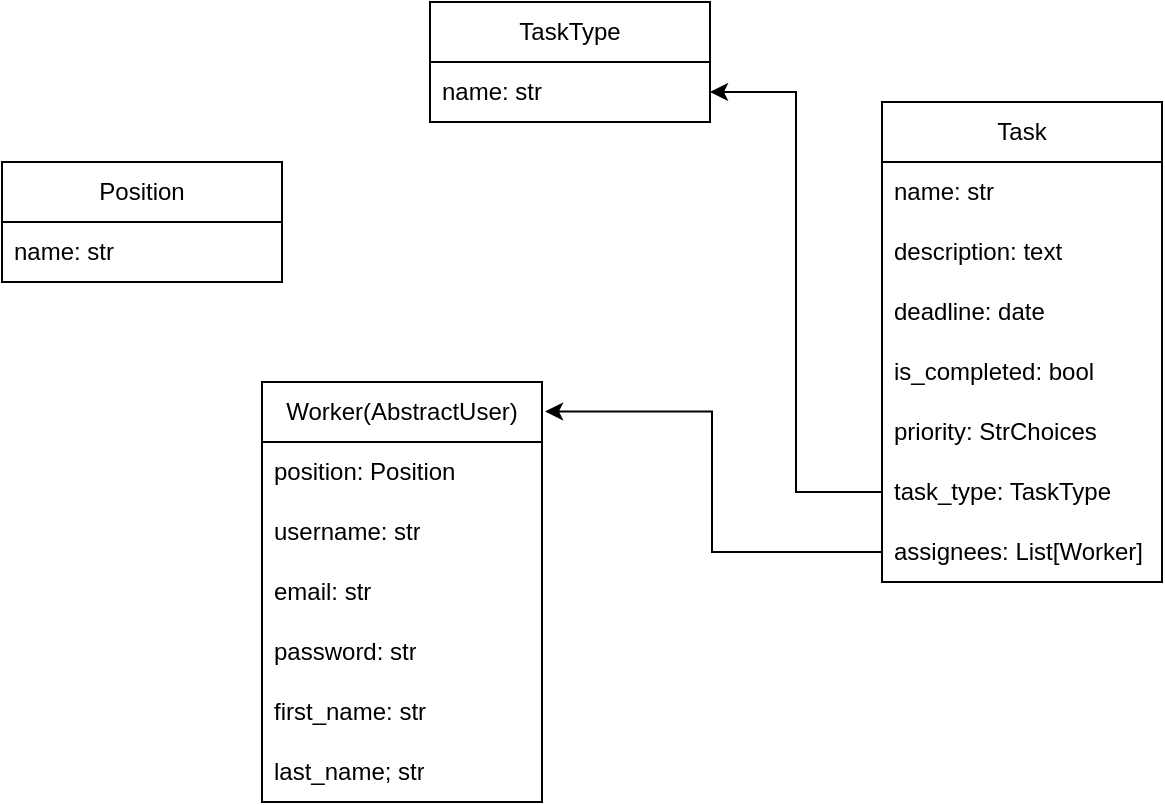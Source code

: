 <mxfile version="24.7.17">
  <diagram name="Page-1" id="GoOc2iyTDUZZ43u2Z-Ly">
    <mxGraphModel dx="1050" dy="565" grid="1" gridSize="10" guides="1" tooltips="1" connect="1" arrows="1" fold="1" page="1" pageScale="1" pageWidth="827" pageHeight="1169" math="0" shadow="0">
      <root>
        <mxCell id="0" />
        <mxCell id="1" parent="0" />
        <mxCell id="gTqWzg6SQ2YcjbLIs_Qo-33" style="edgeStyle=orthogonalEdgeStyle;rounded=0;orthogonalLoop=1;jettySize=auto;html=1;exitX=0;exitY=0.5;exitDx=0;exitDy=0;entryX=1.011;entryY=0.07;entryDx=0;entryDy=0;entryPerimeter=0;movable=1;resizable=1;rotatable=1;deletable=1;editable=1;locked=0;connectable=1;" edge="1" parent="1" source="gTqWzg6SQ2YcjbLIs_Qo-24" target="gTqWzg6SQ2YcjbLIs_Qo-9">
          <mxGeometry relative="1" as="geometry" />
        </mxCell>
        <mxCell id="gTqWzg6SQ2YcjbLIs_Qo-5" value="Task" style="swimlane;fontStyle=0;childLayout=stackLayout;horizontal=1;startSize=30;horizontalStack=0;resizeParent=1;resizeParentMax=0;resizeLast=0;collapsible=1;marginBottom=0;whiteSpace=wrap;html=1;" vertex="1" parent="1">
          <mxGeometry x="640" y="220" width="140" height="240" as="geometry">
            <mxRectangle x="640" y="110" width="70" height="30" as="alternateBounds" />
          </mxGeometry>
        </mxCell>
        <mxCell id="gTqWzg6SQ2YcjbLIs_Qo-6" value="name: str" style="text;strokeColor=none;fillColor=none;align=left;verticalAlign=middle;spacingLeft=4;spacingRight=4;overflow=hidden;points=[[0,0.5],[1,0.5]];portConstraint=eastwest;rotatable=0;whiteSpace=wrap;html=1;" vertex="1" parent="gTqWzg6SQ2YcjbLIs_Qo-5">
          <mxGeometry y="30" width="140" height="30" as="geometry" />
        </mxCell>
        <mxCell id="gTqWzg6SQ2YcjbLIs_Qo-7" value="description: text" style="text;strokeColor=none;fillColor=none;align=left;verticalAlign=middle;spacingLeft=4;spacingRight=4;overflow=hidden;points=[[0,0.5],[1,0.5]];portConstraint=eastwest;rotatable=0;whiteSpace=wrap;html=1;" vertex="1" parent="gTqWzg6SQ2YcjbLIs_Qo-5">
          <mxGeometry y="60" width="140" height="30" as="geometry" />
        </mxCell>
        <mxCell id="gTqWzg6SQ2YcjbLIs_Qo-8" value="deadline: date" style="text;strokeColor=none;fillColor=none;align=left;verticalAlign=middle;spacingLeft=4;spacingRight=4;overflow=hidden;points=[[0,0.5],[1,0.5]];portConstraint=eastwest;rotatable=0;whiteSpace=wrap;html=1;" vertex="1" parent="gTqWzg6SQ2YcjbLIs_Qo-5">
          <mxGeometry y="90" width="140" height="30" as="geometry" />
        </mxCell>
        <mxCell id="gTqWzg6SQ2YcjbLIs_Qo-21" value="is_completed: bool" style="text;strokeColor=none;fillColor=none;align=left;verticalAlign=middle;spacingLeft=4;spacingRight=4;overflow=hidden;points=[[0,0.5],[1,0.5]];portConstraint=eastwest;rotatable=0;whiteSpace=wrap;html=1;" vertex="1" parent="gTqWzg6SQ2YcjbLIs_Qo-5">
          <mxGeometry y="120" width="140" height="30" as="geometry" />
        </mxCell>
        <mxCell id="gTqWzg6SQ2YcjbLIs_Qo-22" value="priority: StrChoices" style="text;strokeColor=none;fillColor=none;align=left;verticalAlign=middle;spacingLeft=4;spacingRight=4;overflow=hidden;points=[[0,0.5],[1,0.5]];portConstraint=eastwest;rotatable=0;whiteSpace=wrap;html=1;" vertex="1" parent="gTqWzg6SQ2YcjbLIs_Qo-5">
          <mxGeometry y="150" width="140" height="30" as="geometry" />
        </mxCell>
        <mxCell id="gTqWzg6SQ2YcjbLIs_Qo-23" value="task_type: TaskType" style="text;strokeColor=none;fillColor=none;align=left;verticalAlign=middle;spacingLeft=4;spacingRight=4;overflow=hidden;points=[[0,0.5],[1,0.5]];portConstraint=eastwest;rotatable=0;whiteSpace=wrap;html=1;" vertex="1" parent="gTqWzg6SQ2YcjbLIs_Qo-5">
          <mxGeometry y="180" width="140" height="30" as="geometry" />
        </mxCell>
        <mxCell id="gTqWzg6SQ2YcjbLIs_Qo-24" value="assignees: List[Worker]" style="text;strokeColor=none;fillColor=none;align=left;verticalAlign=middle;spacingLeft=4;spacingRight=4;overflow=hidden;points=[[0,0.5],[1,0.5]];portConstraint=eastwest;rotatable=0;whiteSpace=wrap;html=1;" vertex="1" parent="gTqWzg6SQ2YcjbLIs_Qo-5">
          <mxGeometry y="210" width="140" height="30" as="geometry" />
        </mxCell>
        <mxCell id="gTqWzg6SQ2YcjbLIs_Qo-9" value="Worker(AbstractUser)" style="swimlane;fontStyle=0;childLayout=stackLayout;horizontal=1;startSize=30;horizontalStack=0;resizeParent=1;resizeParentMax=0;resizeLast=0;collapsible=1;marginBottom=0;whiteSpace=wrap;html=1;" vertex="1" parent="1">
          <mxGeometry x="330" y="360" width="140" height="210" as="geometry" />
        </mxCell>
        <mxCell id="gTqWzg6SQ2YcjbLIs_Qo-10" value="position: Position" style="text;strokeColor=none;fillColor=none;align=left;verticalAlign=middle;spacingLeft=4;spacingRight=4;overflow=hidden;points=[[0,0.5],[1,0.5]];portConstraint=eastwest;rotatable=0;whiteSpace=wrap;html=1;" vertex="1" parent="gTqWzg6SQ2YcjbLIs_Qo-9">
          <mxGeometry y="30" width="140" height="30" as="geometry" />
        </mxCell>
        <mxCell id="gTqWzg6SQ2YcjbLIs_Qo-11" value="username: str" style="text;strokeColor=none;fillColor=none;align=left;verticalAlign=middle;spacingLeft=4;spacingRight=4;overflow=hidden;points=[[0,0.5],[1,0.5]];portConstraint=eastwest;rotatable=0;whiteSpace=wrap;html=1;" vertex="1" parent="gTqWzg6SQ2YcjbLIs_Qo-9">
          <mxGeometry y="60" width="140" height="30" as="geometry" />
        </mxCell>
        <mxCell id="gTqWzg6SQ2YcjbLIs_Qo-12" value="email: str" style="text;strokeColor=none;fillColor=none;align=left;verticalAlign=middle;spacingLeft=4;spacingRight=4;overflow=hidden;points=[[0,0.5],[1,0.5]];portConstraint=eastwest;rotatable=0;whiteSpace=wrap;html=1;" vertex="1" parent="gTqWzg6SQ2YcjbLIs_Qo-9">
          <mxGeometry y="90" width="140" height="30" as="geometry" />
        </mxCell>
        <mxCell id="gTqWzg6SQ2YcjbLIs_Qo-25" value="password: str" style="text;strokeColor=none;fillColor=none;align=left;verticalAlign=middle;spacingLeft=4;spacingRight=4;overflow=hidden;points=[[0,0.5],[1,0.5]];portConstraint=eastwest;rotatable=0;whiteSpace=wrap;html=1;" vertex="1" parent="gTqWzg6SQ2YcjbLIs_Qo-9">
          <mxGeometry y="120" width="140" height="30" as="geometry" />
        </mxCell>
        <mxCell id="gTqWzg6SQ2YcjbLIs_Qo-26" value="first_name: str" style="text;strokeColor=none;fillColor=none;align=left;verticalAlign=middle;spacingLeft=4;spacingRight=4;overflow=hidden;points=[[0,0.5],[1,0.5]];portConstraint=eastwest;rotatable=0;whiteSpace=wrap;html=1;" vertex="1" parent="gTqWzg6SQ2YcjbLIs_Qo-9">
          <mxGeometry y="150" width="140" height="30" as="geometry" />
        </mxCell>
        <mxCell id="gTqWzg6SQ2YcjbLIs_Qo-27" value="last_name; str" style="text;strokeColor=none;fillColor=none;align=left;verticalAlign=middle;spacingLeft=4;spacingRight=4;overflow=hidden;points=[[0,0.5],[1,0.5]];portConstraint=eastwest;rotatable=0;whiteSpace=wrap;html=1;" vertex="1" parent="gTqWzg6SQ2YcjbLIs_Qo-9">
          <mxGeometry y="180" width="140" height="30" as="geometry" />
        </mxCell>
        <mxCell id="gTqWzg6SQ2YcjbLIs_Qo-13" value="Position" style="swimlane;fontStyle=0;childLayout=stackLayout;horizontal=1;startSize=30;horizontalStack=0;resizeParent=1;resizeParentMax=0;resizeLast=0;collapsible=1;marginBottom=0;whiteSpace=wrap;html=1;" vertex="1" parent="1">
          <mxGeometry x="200" y="250" width="140" height="60" as="geometry" />
        </mxCell>
        <mxCell id="gTqWzg6SQ2YcjbLIs_Qo-14" value="name: str" style="text;strokeColor=none;fillColor=none;align=left;verticalAlign=middle;spacingLeft=4;spacingRight=4;overflow=hidden;points=[[0,0.5],[1,0.5]];portConstraint=eastwest;rotatable=0;whiteSpace=wrap;html=1;" vertex="1" parent="gTqWzg6SQ2YcjbLIs_Qo-13">
          <mxGeometry y="30" width="140" height="30" as="geometry" />
        </mxCell>
        <mxCell id="gTqWzg6SQ2YcjbLIs_Qo-17" value="TaskType" style="swimlane;fontStyle=0;childLayout=stackLayout;horizontal=1;startSize=30;horizontalStack=0;resizeParent=1;resizeParentMax=0;resizeLast=0;collapsible=1;marginBottom=0;whiteSpace=wrap;html=1;" vertex="1" parent="1">
          <mxGeometry x="414" y="170" width="140" height="60" as="geometry" />
        </mxCell>
        <mxCell id="gTqWzg6SQ2YcjbLIs_Qo-18" value="name: str" style="text;strokeColor=none;fillColor=none;align=left;verticalAlign=middle;spacingLeft=4;spacingRight=4;overflow=hidden;points=[[0,0.5],[1,0.5]];portConstraint=eastwest;rotatable=0;whiteSpace=wrap;html=1;" vertex="1" parent="gTqWzg6SQ2YcjbLIs_Qo-17">
          <mxGeometry y="30" width="140" height="30" as="geometry" />
        </mxCell>
        <mxCell id="gTqWzg6SQ2YcjbLIs_Qo-34" style="edgeStyle=orthogonalEdgeStyle;rounded=0;orthogonalLoop=1;jettySize=auto;html=1;exitX=0;exitY=0.5;exitDx=0;exitDy=0;entryX=1;entryY=0.5;entryDx=0;entryDy=0;" edge="1" parent="1" source="gTqWzg6SQ2YcjbLIs_Qo-23" target="gTqWzg6SQ2YcjbLIs_Qo-18">
          <mxGeometry relative="1" as="geometry" />
        </mxCell>
      </root>
    </mxGraphModel>
  </diagram>
</mxfile>
